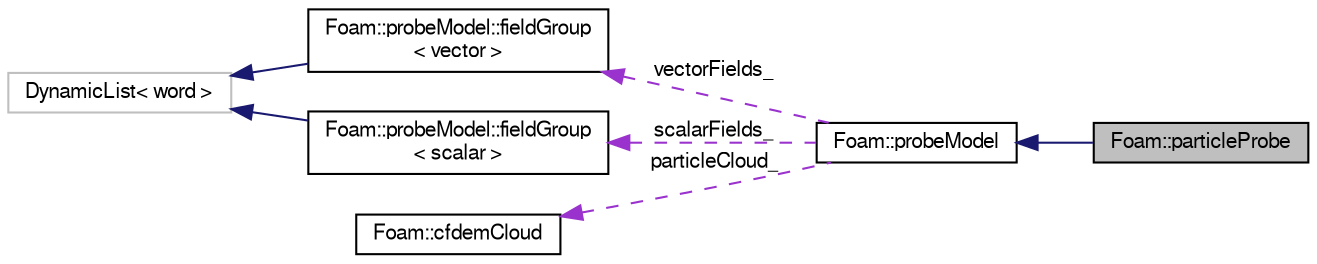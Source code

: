 digraph "Foam::particleProbe"
{
  edge [fontname="FreeSans",fontsize="10",labelfontname="FreeSans",labelfontsize="10"];
  node [fontname="FreeSans",fontsize="10",shape=record];
  rankdir="LR";
  Node1 [label="Foam::particleProbe",height=0.2,width=0.4,color="black", fillcolor="grey75", style="filled" fontcolor="black"];
  Node2 -> Node1 [dir="back",color="midnightblue",fontsize="10",style="solid",fontname="FreeSans"];
  Node2 [label="Foam::probeModel",height=0.2,width=0.4,color="black", fillcolor="white", style="filled",URL="$classFoam_1_1probeModel.html"];
  Node3 -> Node2 [dir="back",color="darkorchid3",fontsize="10",style="dashed",label=" vectorFields_" ,fontname="FreeSans"];
  Node3 [label="Foam::probeModel::fieldGroup\l\< vector \>",height=0.2,width=0.4,color="black", fillcolor="white", style="filled",URL="$classFoam_1_1probeModel_1_1fieldGroup.html"];
  Node4 -> Node3 [dir="back",color="midnightblue",fontsize="10",style="solid",fontname="FreeSans"];
  Node4 [label="DynamicList\< word \>",height=0.2,width=0.4,color="grey75", fillcolor="white", style="filled"];
  Node5 -> Node2 [dir="back",color="darkorchid3",fontsize="10",style="dashed",label=" scalarFields_" ,fontname="FreeSans"];
  Node5 [label="Foam::probeModel::fieldGroup\l\< scalar \>",height=0.2,width=0.4,color="black", fillcolor="white", style="filled",URL="$classFoam_1_1probeModel_1_1fieldGroup.html"];
  Node4 -> Node5 [dir="back",color="midnightblue",fontsize="10",style="solid",fontname="FreeSans"];
  Node6 -> Node2 [dir="back",color="darkorchid3",fontsize="10",style="dashed",label=" particleCloud_" ,fontname="FreeSans"];
  Node6 [label="Foam::cfdemCloud",height=0.2,width=0.4,color="black", fillcolor="white", style="filled",URL="$classFoam_1_1cfdemCloud.html"];
}
